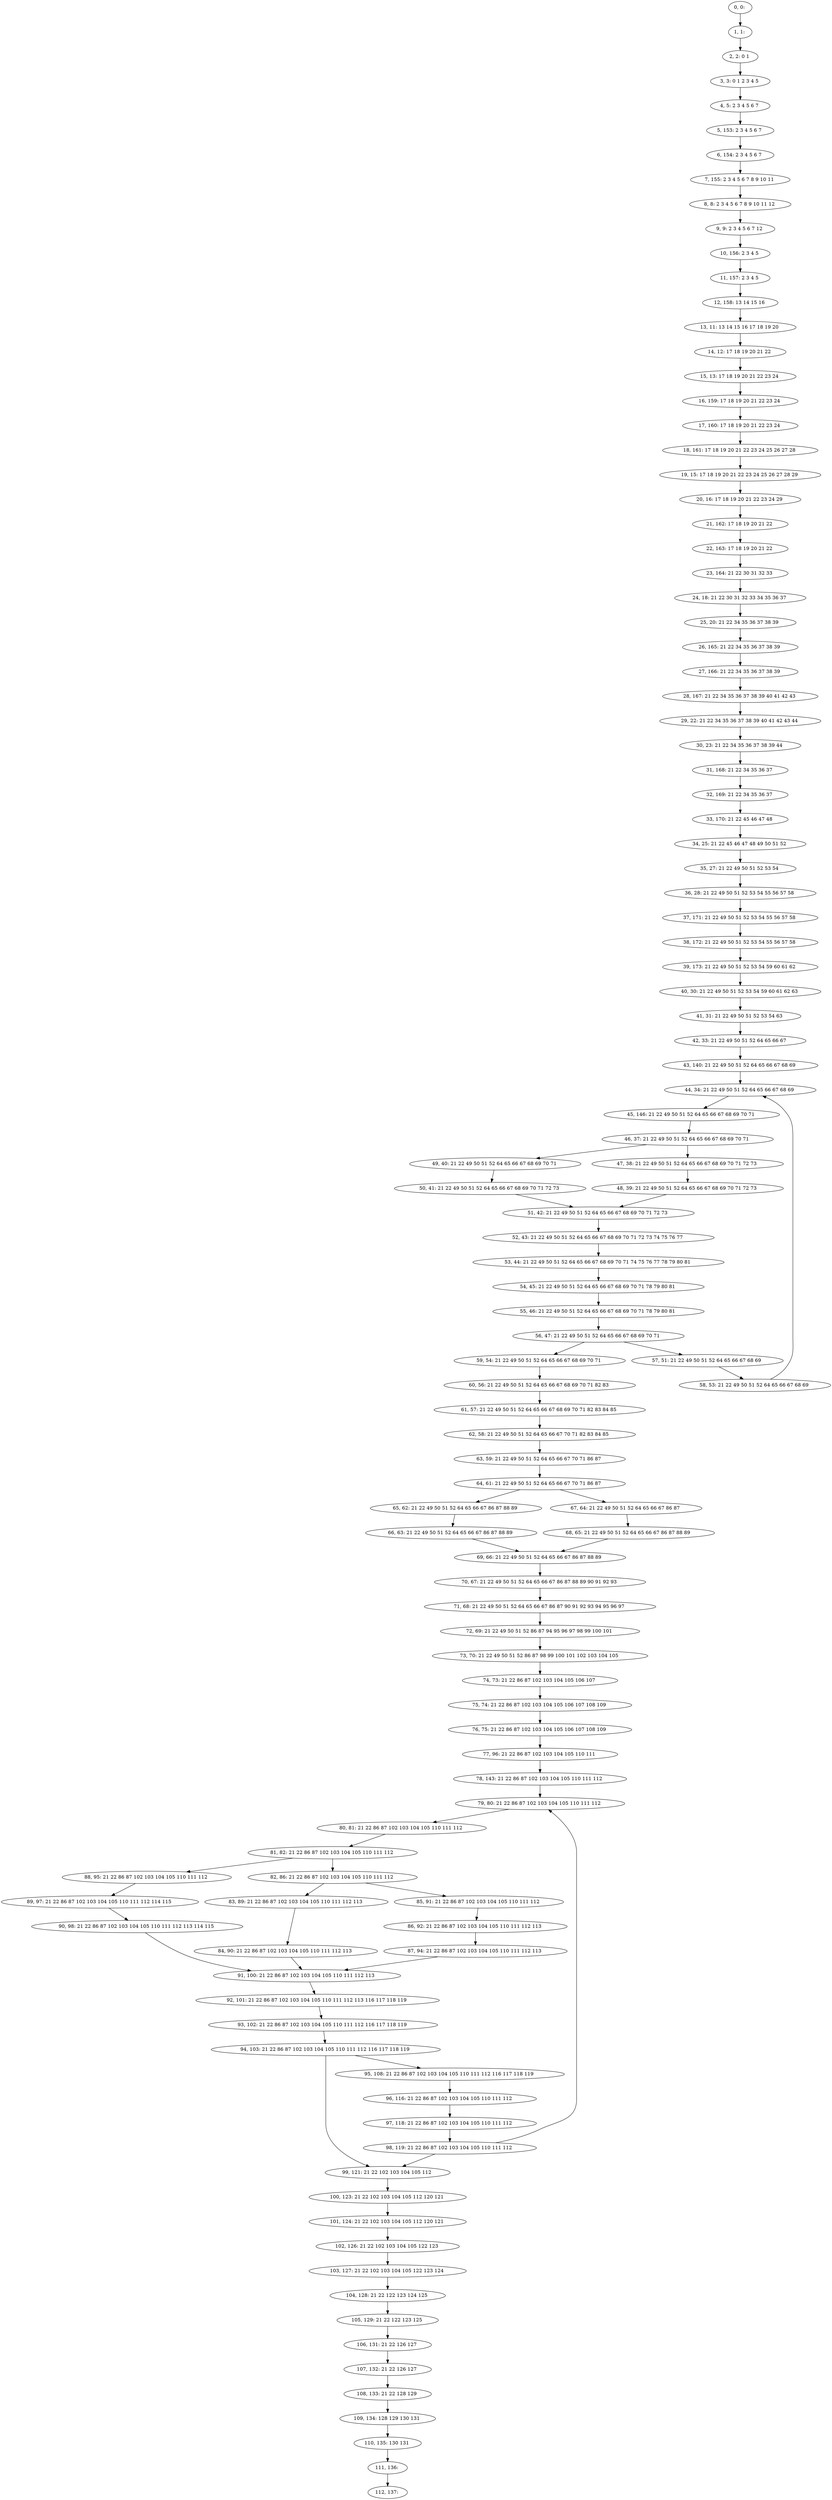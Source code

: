 digraph G {
0[label="0, 0: "];
1[label="1, 1: "];
2[label="2, 2: 0 1 "];
3[label="3, 3: 0 1 2 3 4 5 "];
4[label="4, 5: 2 3 4 5 6 7 "];
5[label="5, 153: 2 3 4 5 6 7 "];
6[label="6, 154: 2 3 4 5 6 7 "];
7[label="7, 155: 2 3 4 5 6 7 8 9 10 11 "];
8[label="8, 8: 2 3 4 5 6 7 8 9 10 11 12 "];
9[label="9, 9: 2 3 4 5 6 7 12 "];
10[label="10, 156: 2 3 4 5 "];
11[label="11, 157: 2 3 4 5 "];
12[label="12, 158: 13 14 15 16 "];
13[label="13, 11: 13 14 15 16 17 18 19 20 "];
14[label="14, 12: 17 18 19 20 21 22 "];
15[label="15, 13: 17 18 19 20 21 22 23 24 "];
16[label="16, 159: 17 18 19 20 21 22 23 24 "];
17[label="17, 160: 17 18 19 20 21 22 23 24 "];
18[label="18, 161: 17 18 19 20 21 22 23 24 25 26 27 28 "];
19[label="19, 15: 17 18 19 20 21 22 23 24 25 26 27 28 29 "];
20[label="20, 16: 17 18 19 20 21 22 23 24 29 "];
21[label="21, 162: 17 18 19 20 21 22 "];
22[label="22, 163: 17 18 19 20 21 22 "];
23[label="23, 164: 21 22 30 31 32 33 "];
24[label="24, 18: 21 22 30 31 32 33 34 35 36 37 "];
25[label="25, 20: 21 22 34 35 36 37 38 39 "];
26[label="26, 165: 21 22 34 35 36 37 38 39 "];
27[label="27, 166: 21 22 34 35 36 37 38 39 "];
28[label="28, 167: 21 22 34 35 36 37 38 39 40 41 42 43 "];
29[label="29, 22: 21 22 34 35 36 37 38 39 40 41 42 43 44 "];
30[label="30, 23: 21 22 34 35 36 37 38 39 44 "];
31[label="31, 168: 21 22 34 35 36 37 "];
32[label="32, 169: 21 22 34 35 36 37 "];
33[label="33, 170: 21 22 45 46 47 48 "];
34[label="34, 25: 21 22 45 46 47 48 49 50 51 52 "];
35[label="35, 27: 21 22 49 50 51 52 53 54 "];
36[label="36, 28: 21 22 49 50 51 52 53 54 55 56 57 58 "];
37[label="37, 171: 21 22 49 50 51 52 53 54 55 56 57 58 "];
38[label="38, 172: 21 22 49 50 51 52 53 54 55 56 57 58 "];
39[label="39, 173: 21 22 49 50 51 52 53 54 59 60 61 62 "];
40[label="40, 30: 21 22 49 50 51 52 53 54 59 60 61 62 63 "];
41[label="41, 31: 21 22 49 50 51 52 53 54 63 "];
42[label="42, 33: 21 22 49 50 51 52 64 65 66 67 "];
43[label="43, 140: 21 22 49 50 51 52 64 65 66 67 68 69 "];
44[label="44, 34: 21 22 49 50 51 52 64 65 66 67 68 69 "];
45[label="45, 146: 21 22 49 50 51 52 64 65 66 67 68 69 70 71 "];
46[label="46, 37: 21 22 49 50 51 52 64 65 66 67 68 69 70 71 "];
47[label="47, 38: 21 22 49 50 51 52 64 65 66 67 68 69 70 71 72 73 "];
48[label="48, 39: 21 22 49 50 51 52 64 65 66 67 68 69 70 71 72 73 "];
49[label="49, 40: 21 22 49 50 51 52 64 65 66 67 68 69 70 71 "];
50[label="50, 41: 21 22 49 50 51 52 64 65 66 67 68 69 70 71 72 73 "];
51[label="51, 42: 21 22 49 50 51 52 64 65 66 67 68 69 70 71 72 73 "];
52[label="52, 43: 21 22 49 50 51 52 64 65 66 67 68 69 70 71 72 73 74 75 76 77 "];
53[label="53, 44: 21 22 49 50 51 52 64 65 66 67 68 69 70 71 74 75 76 77 78 79 80 81 "];
54[label="54, 45: 21 22 49 50 51 52 64 65 66 67 68 69 70 71 78 79 80 81 "];
55[label="55, 46: 21 22 49 50 51 52 64 65 66 67 68 69 70 71 78 79 80 81 "];
56[label="56, 47: 21 22 49 50 51 52 64 65 66 67 68 69 70 71 "];
57[label="57, 51: 21 22 49 50 51 52 64 65 66 67 68 69 "];
58[label="58, 53: 21 22 49 50 51 52 64 65 66 67 68 69 "];
59[label="59, 54: 21 22 49 50 51 52 64 65 66 67 68 69 70 71 "];
60[label="60, 56: 21 22 49 50 51 52 64 65 66 67 68 69 70 71 82 83 "];
61[label="61, 57: 21 22 49 50 51 52 64 65 66 67 68 69 70 71 82 83 84 85 "];
62[label="62, 58: 21 22 49 50 51 52 64 65 66 67 70 71 82 83 84 85 "];
63[label="63, 59: 21 22 49 50 51 52 64 65 66 67 70 71 86 87 "];
64[label="64, 61: 21 22 49 50 51 52 64 65 66 67 70 71 86 87 "];
65[label="65, 62: 21 22 49 50 51 52 64 65 66 67 86 87 88 89 "];
66[label="66, 63: 21 22 49 50 51 52 64 65 66 67 86 87 88 89 "];
67[label="67, 64: 21 22 49 50 51 52 64 65 66 67 86 87 "];
68[label="68, 65: 21 22 49 50 51 52 64 65 66 67 86 87 88 89 "];
69[label="69, 66: 21 22 49 50 51 52 64 65 66 67 86 87 88 89 "];
70[label="70, 67: 21 22 49 50 51 52 64 65 66 67 86 87 88 89 90 91 92 93 "];
71[label="71, 68: 21 22 49 50 51 52 64 65 66 67 86 87 90 91 92 93 94 95 96 97 "];
72[label="72, 69: 21 22 49 50 51 52 86 87 94 95 96 97 98 99 100 101 "];
73[label="73, 70: 21 22 49 50 51 52 86 87 98 99 100 101 102 103 104 105 "];
74[label="74, 73: 21 22 86 87 102 103 104 105 106 107 "];
75[label="75, 74: 21 22 86 87 102 103 104 105 106 107 108 109 "];
76[label="76, 75: 21 22 86 87 102 103 104 105 106 107 108 109 "];
77[label="77, 96: 21 22 86 87 102 103 104 105 110 111 "];
78[label="78, 143: 21 22 86 87 102 103 104 105 110 111 112 "];
79[label="79, 80: 21 22 86 87 102 103 104 105 110 111 112 "];
80[label="80, 81: 21 22 86 87 102 103 104 105 110 111 112 "];
81[label="81, 82: 21 22 86 87 102 103 104 105 110 111 112 "];
82[label="82, 86: 21 22 86 87 102 103 104 105 110 111 112 "];
83[label="83, 89: 21 22 86 87 102 103 104 105 110 111 112 113 "];
84[label="84, 90: 21 22 86 87 102 103 104 105 110 111 112 113 "];
85[label="85, 91: 21 22 86 87 102 103 104 105 110 111 112 "];
86[label="86, 92: 21 22 86 87 102 103 104 105 110 111 112 113 "];
87[label="87, 94: 21 22 86 87 102 103 104 105 110 111 112 113 "];
88[label="88, 95: 21 22 86 87 102 103 104 105 110 111 112 "];
89[label="89, 97: 21 22 86 87 102 103 104 105 110 111 112 114 115 "];
90[label="90, 98: 21 22 86 87 102 103 104 105 110 111 112 113 114 115 "];
91[label="91, 100: 21 22 86 87 102 103 104 105 110 111 112 113 "];
92[label="92, 101: 21 22 86 87 102 103 104 105 110 111 112 113 116 117 118 119 "];
93[label="93, 102: 21 22 86 87 102 103 104 105 110 111 112 116 117 118 119 "];
94[label="94, 103: 21 22 86 87 102 103 104 105 110 111 112 116 117 118 119 "];
95[label="95, 108: 21 22 86 87 102 103 104 105 110 111 112 116 117 118 119 "];
96[label="96, 116: 21 22 86 87 102 103 104 105 110 111 112 "];
97[label="97, 118: 21 22 86 87 102 103 104 105 110 111 112 "];
98[label="98, 119: 21 22 86 87 102 103 104 105 110 111 112 "];
99[label="99, 121: 21 22 102 103 104 105 112 "];
100[label="100, 123: 21 22 102 103 104 105 112 120 121 "];
101[label="101, 124: 21 22 102 103 104 105 112 120 121 "];
102[label="102, 126: 21 22 102 103 104 105 122 123 "];
103[label="103, 127: 21 22 102 103 104 105 122 123 124 "];
104[label="104, 128: 21 22 122 123 124 125 "];
105[label="105, 129: 21 22 122 123 125 "];
106[label="106, 131: 21 22 126 127 "];
107[label="107, 132: 21 22 126 127 "];
108[label="108, 133: 21 22 128 129 "];
109[label="109, 134: 128 129 130 131 "];
110[label="110, 135: 130 131 "];
111[label="111, 136: "];
112[label="112, 137: "];
0->1 ;
1->2 ;
2->3 ;
3->4 ;
4->5 ;
5->6 ;
6->7 ;
7->8 ;
8->9 ;
9->10 ;
10->11 ;
11->12 ;
12->13 ;
13->14 ;
14->15 ;
15->16 ;
16->17 ;
17->18 ;
18->19 ;
19->20 ;
20->21 ;
21->22 ;
22->23 ;
23->24 ;
24->25 ;
25->26 ;
26->27 ;
27->28 ;
28->29 ;
29->30 ;
30->31 ;
31->32 ;
32->33 ;
33->34 ;
34->35 ;
35->36 ;
36->37 ;
37->38 ;
38->39 ;
39->40 ;
40->41 ;
41->42 ;
42->43 ;
43->44 ;
44->45 ;
45->46 ;
46->47 ;
46->49 ;
47->48 ;
48->51 ;
49->50 ;
50->51 ;
51->52 ;
52->53 ;
53->54 ;
54->55 ;
55->56 ;
56->57 ;
56->59 ;
57->58 ;
58->44 ;
59->60 ;
60->61 ;
61->62 ;
62->63 ;
63->64 ;
64->65 ;
64->67 ;
65->66 ;
66->69 ;
67->68 ;
68->69 ;
69->70 ;
70->71 ;
71->72 ;
72->73 ;
73->74 ;
74->75 ;
75->76 ;
76->77 ;
77->78 ;
78->79 ;
79->80 ;
80->81 ;
81->82 ;
81->88 ;
82->83 ;
82->85 ;
83->84 ;
84->91 ;
85->86 ;
86->87 ;
87->91 ;
88->89 ;
89->90 ;
90->91 ;
91->92 ;
92->93 ;
93->94 ;
94->95 ;
94->99 ;
95->96 ;
96->97 ;
97->98 ;
98->99 ;
98->79 ;
99->100 ;
100->101 ;
101->102 ;
102->103 ;
103->104 ;
104->105 ;
105->106 ;
106->107 ;
107->108 ;
108->109 ;
109->110 ;
110->111 ;
111->112 ;
}
